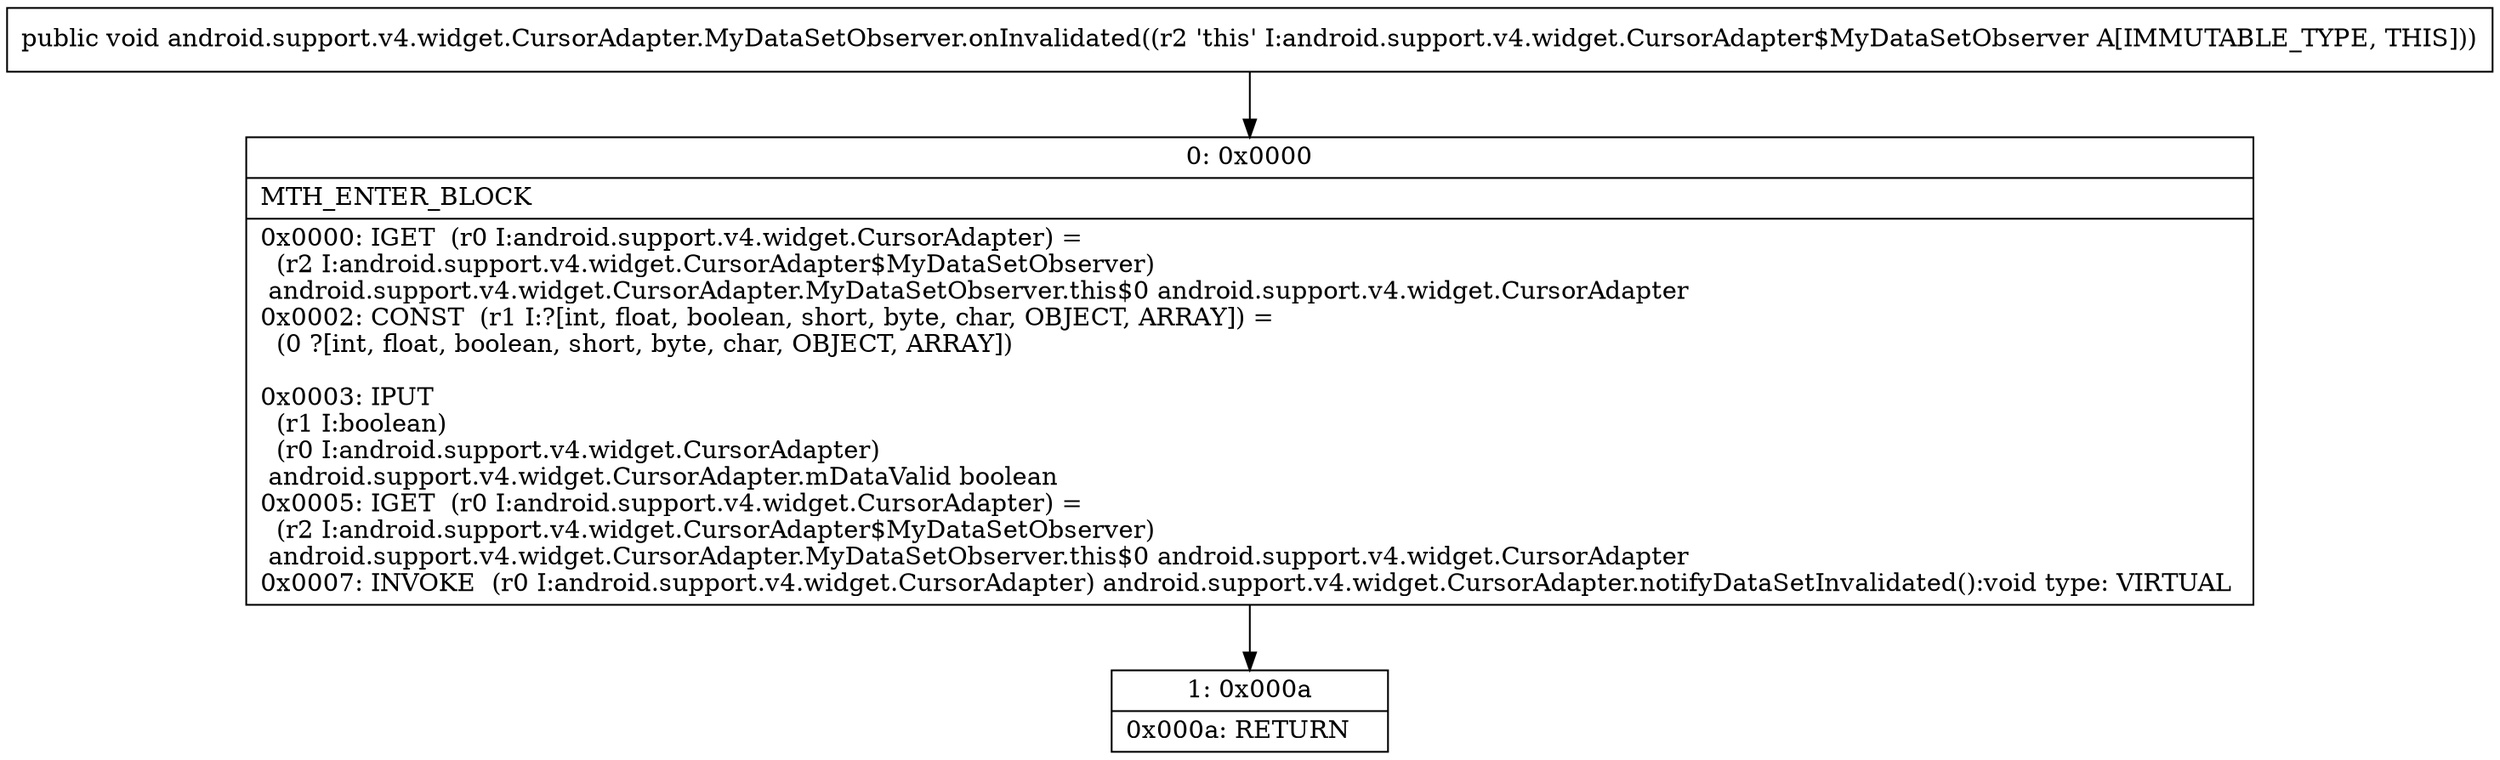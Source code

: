 digraph "CFG forandroid.support.v4.widget.CursorAdapter.MyDataSetObserver.onInvalidated()V" {
Node_0 [shape=record,label="{0\:\ 0x0000|MTH_ENTER_BLOCK\l|0x0000: IGET  (r0 I:android.support.v4.widget.CursorAdapter) = \l  (r2 I:android.support.v4.widget.CursorAdapter$MyDataSetObserver)\l android.support.v4.widget.CursorAdapter.MyDataSetObserver.this$0 android.support.v4.widget.CursorAdapter \l0x0002: CONST  (r1 I:?[int, float, boolean, short, byte, char, OBJECT, ARRAY]) = \l  (0 ?[int, float, boolean, short, byte, char, OBJECT, ARRAY])\l \l0x0003: IPUT  \l  (r1 I:boolean)\l  (r0 I:android.support.v4.widget.CursorAdapter)\l android.support.v4.widget.CursorAdapter.mDataValid boolean \l0x0005: IGET  (r0 I:android.support.v4.widget.CursorAdapter) = \l  (r2 I:android.support.v4.widget.CursorAdapter$MyDataSetObserver)\l android.support.v4.widget.CursorAdapter.MyDataSetObserver.this$0 android.support.v4.widget.CursorAdapter \l0x0007: INVOKE  (r0 I:android.support.v4.widget.CursorAdapter) android.support.v4.widget.CursorAdapter.notifyDataSetInvalidated():void type: VIRTUAL \l}"];
Node_1 [shape=record,label="{1\:\ 0x000a|0x000a: RETURN   \l}"];
MethodNode[shape=record,label="{public void android.support.v4.widget.CursorAdapter.MyDataSetObserver.onInvalidated((r2 'this' I:android.support.v4.widget.CursorAdapter$MyDataSetObserver A[IMMUTABLE_TYPE, THIS])) }"];
MethodNode -> Node_0;
Node_0 -> Node_1;
}

